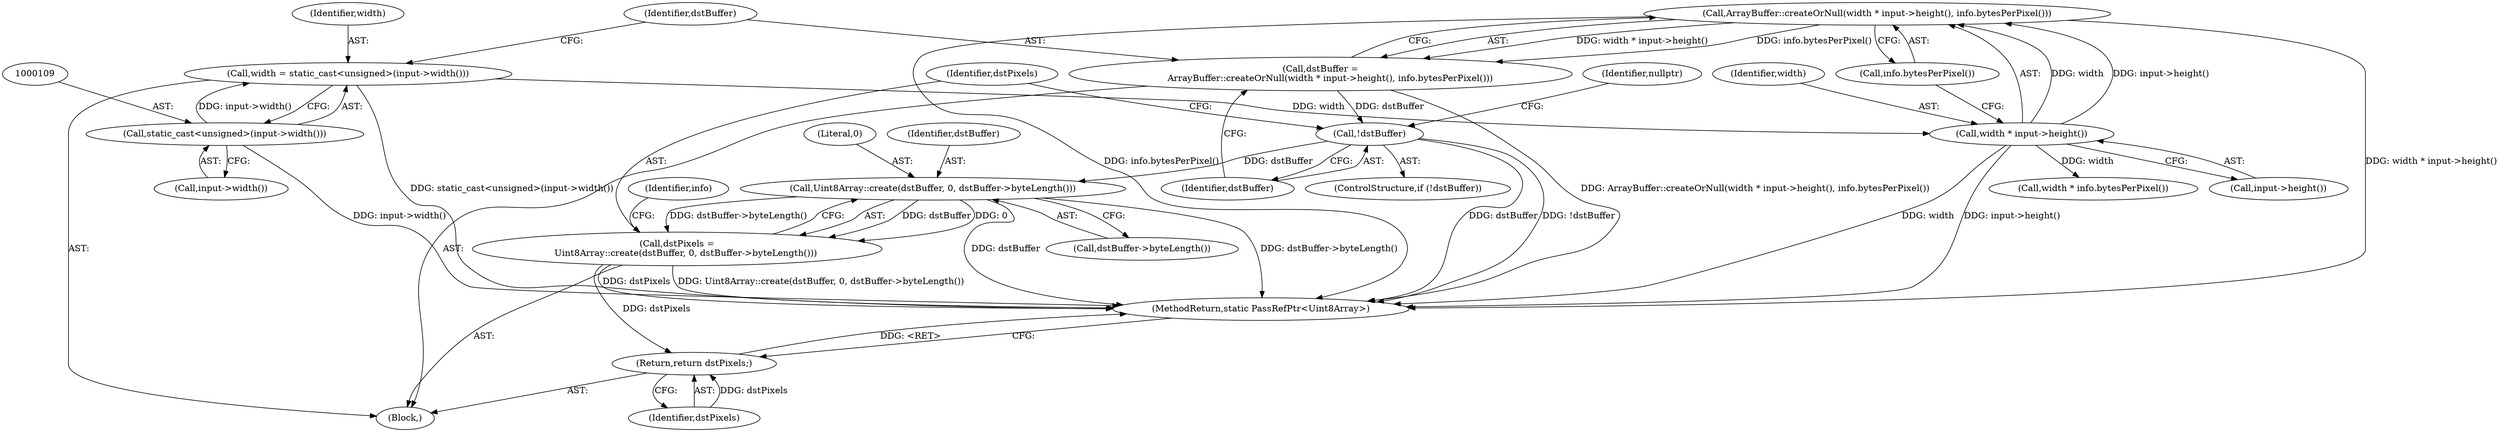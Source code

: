 digraph "0_Chrome_d59a4441697f6253e7dc3f7ae5caad6e5fd2c778_0@API" {
"1000114" [label="(Call,ArrayBuffer::createOrNull(width * input->height(), info.bytesPerPixel()))"];
"1000115" [label="(Call,width * input->height())"];
"1000106" [label="(Call,width = static_cast<unsigned>(input->width()))"];
"1000108" [label="(Call,static_cast<unsigned>(input->width()))"];
"1000112" [label="(Call,dstBuffer =\n       ArrayBuffer::createOrNull(width * input->height(), info.bytesPerPixel()))"];
"1000120" [label="(Call,!dstBuffer)"];
"1000127" [label="(Call,Uint8Array::create(dstBuffer, 0, dstBuffer->byteLength()))"];
"1000125" [label="(Call,dstPixels =\n      Uint8Array::create(dstBuffer, 0, dstBuffer->byteLength()))"];
"1000139" [label="(Return,return dstPixels;)"];
"1000118" [label="(Call,info.bytesPerPixel())"];
"1000126" [label="(Identifier,dstPixels)"];
"1000125" [label="(Call,dstPixels =\n      Uint8Array::create(dstBuffer, 0, dstBuffer->byteLength()))"];
"1000134" [label="(Call,width * info.bytesPerPixel())"];
"1000119" [label="(ControlStructure,if (!dstBuffer))"];
"1000114" [label="(Call,ArrayBuffer::createOrNull(width * input->height(), info.bytesPerPixel()))"];
"1000115" [label="(Call,width * input->height())"];
"1000127" [label="(Call,Uint8Array::create(dstBuffer, 0, dstBuffer->byteLength()))"];
"1000120" [label="(Call,!dstBuffer)"];
"1000108" [label="(Call,static_cast<unsigned>(input->width()))"];
"1000117" [label="(Call,input->height())"];
"1000132" [label="(Identifier,info)"];
"1000123" [label="(Identifier,nullptr)"];
"1000113" [label="(Identifier,dstBuffer)"];
"1000139" [label="(Return,return dstPixels;)"];
"1000130" [label="(Call,dstBuffer->byteLength())"];
"1000110" [label="(Call,input->width())"];
"1000107" [label="(Identifier,width)"];
"1000104" [label="(Block,)"];
"1000116" [label="(Identifier,width)"];
"1000106" [label="(Call,width = static_cast<unsigned>(input->width()))"];
"1000121" [label="(Identifier,dstBuffer)"];
"1000129" [label="(Literal,0)"];
"1000141" [label="(MethodReturn,static PassRefPtr<Uint8Array>)"];
"1000112" [label="(Call,dstBuffer =\n       ArrayBuffer::createOrNull(width * input->height(), info.bytesPerPixel()))"];
"1000140" [label="(Identifier,dstPixels)"];
"1000128" [label="(Identifier,dstBuffer)"];
"1000114" -> "1000112"  [label="AST: "];
"1000114" -> "1000118"  [label="CFG: "];
"1000115" -> "1000114"  [label="AST: "];
"1000118" -> "1000114"  [label="AST: "];
"1000112" -> "1000114"  [label="CFG: "];
"1000114" -> "1000141"  [label="DDG: info.bytesPerPixel()"];
"1000114" -> "1000141"  [label="DDG: width * input->height()"];
"1000114" -> "1000112"  [label="DDG: width * input->height()"];
"1000114" -> "1000112"  [label="DDG: info.bytesPerPixel()"];
"1000115" -> "1000114"  [label="DDG: width"];
"1000115" -> "1000114"  [label="DDG: input->height()"];
"1000115" -> "1000117"  [label="CFG: "];
"1000116" -> "1000115"  [label="AST: "];
"1000117" -> "1000115"  [label="AST: "];
"1000118" -> "1000115"  [label="CFG: "];
"1000115" -> "1000141"  [label="DDG: input->height()"];
"1000115" -> "1000141"  [label="DDG: width"];
"1000106" -> "1000115"  [label="DDG: width"];
"1000115" -> "1000134"  [label="DDG: width"];
"1000106" -> "1000104"  [label="AST: "];
"1000106" -> "1000108"  [label="CFG: "];
"1000107" -> "1000106"  [label="AST: "];
"1000108" -> "1000106"  [label="AST: "];
"1000113" -> "1000106"  [label="CFG: "];
"1000106" -> "1000141"  [label="DDG: static_cast<unsigned>(input->width())"];
"1000108" -> "1000106"  [label="DDG: input->width()"];
"1000108" -> "1000110"  [label="CFG: "];
"1000109" -> "1000108"  [label="AST: "];
"1000110" -> "1000108"  [label="AST: "];
"1000108" -> "1000141"  [label="DDG: input->width()"];
"1000112" -> "1000104"  [label="AST: "];
"1000113" -> "1000112"  [label="AST: "];
"1000121" -> "1000112"  [label="CFG: "];
"1000112" -> "1000141"  [label="DDG: ArrayBuffer::createOrNull(width * input->height(), info.bytesPerPixel())"];
"1000112" -> "1000120"  [label="DDG: dstBuffer"];
"1000120" -> "1000119"  [label="AST: "];
"1000120" -> "1000121"  [label="CFG: "];
"1000121" -> "1000120"  [label="AST: "];
"1000123" -> "1000120"  [label="CFG: "];
"1000126" -> "1000120"  [label="CFG: "];
"1000120" -> "1000141"  [label="DDG: dstBuffer"];
"1000120" -> "1000141"  [label="DDG: !dstBuffer"];
"1000120" -> "1000127"  [label="DDG: dstBuffer"];
"1000127" -> "1000125"  [label="AST: "];
"1000127" -> "1000130"  [label="CFG: "];
"1000128" -> "1000127"  [label="AST: "];
"1000129" -> "1000127"  [label="AST: "];
"1000130" -> "1000127"  [label="AST: "];
"1000125" -> "1000127"  [label="CFG: "];
"1000127" -> "1000141"  [label="DDG: dstBuffer"];
"1000127" -> "1000141"  [label="DDG: dstBuffer->byteLength()"];
"1000127" -> "1000125"  [label="DDG: dstBuffer"];
"1000127" -> "1000125"  [label="DDG: 0"];
"1000127" -> "1000125"  [label="DDG: dstBuffer->byteLength()"];
"1000125" -> "1000104"  [label="AST: "];
"1000126" -> "1000125"  [label="AST: "];
"1000132" -> "1000125"  [label="CFG: "];
"1000125" -> "1000141"  [label="DDG: Uint8Array::create(dstBuffer, 0, dstBuffer->byteLength())"];
"1000125" -> "1000141"  [label="DDG: dstPixels"];
"1000125" -> "1000139"  [label="DDG: dstPixels"];
"1000139" -> "1000104"  [label="AST: "];
"1000139" -> "1000140"  [label="CFG: "];
"1000140" -> "1000139"  [label="AST: "];
"1000141" -> "1000139"  [label="CFG: "];
"1000139" -> "1000141"  [label="DDG: <RET>"];
"1000140" -> "1000139"  [label="DDG: dstPixels"];
}
